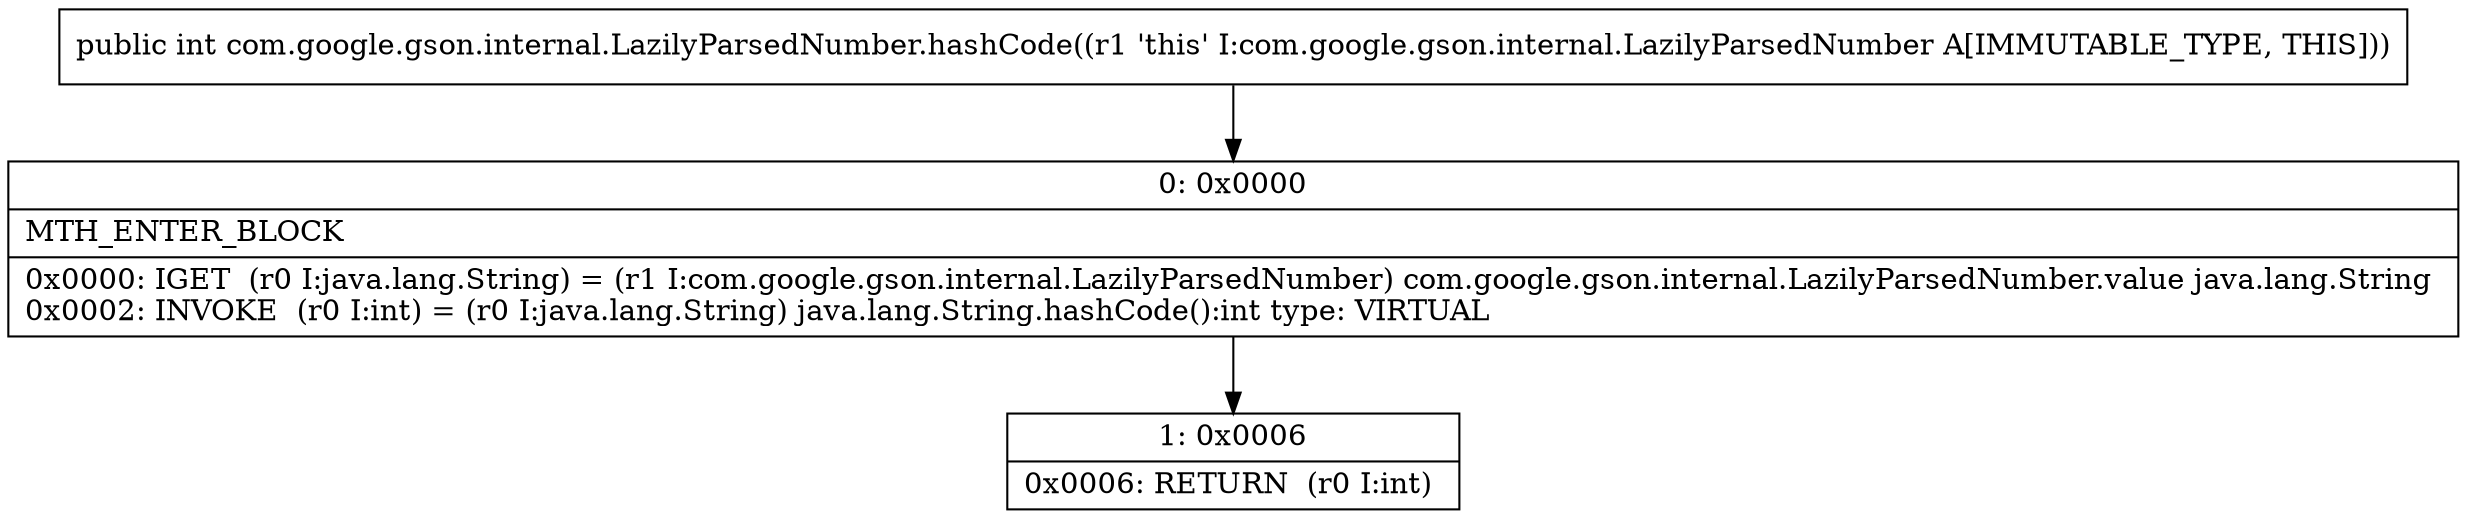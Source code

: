 digraph "CFG forcom.google.gson.internal.LazilyParsedNumber.hashCode()I" {
Node_0 [shape=record,label="{0\:\ 0x0000|MTH_ENTER_BLOCK\l|0x0000: IGET  (r0 I:java.lang.String) = (r1 I:com.google.gson.internal.LazilyParsedNumber) com.google.gson.internal.LazilyParsedNumber.value java.lang.String \l0x0002: INVOKE  (r0 I:int) = (r0 I:java.lang.String) java.lang.String.hashCode():int type: VIRTUAL \l}"];
Node_1 [shape=record,label="{1\:\ 0x0006|0x0006: RETURN  (r0 I:int) \l}"];
MethodNode[shape=record,label="{public int com.google.gson.internal.LazilyParsedNumber.hashCode((r1 'this' I:com.google.gson.internal.LazilyParsedNumber A[IMMUTABLE_TYPE, THIS])) }"];
MethodNode -> Node_0;
Node_0 -> Node_1;
}

